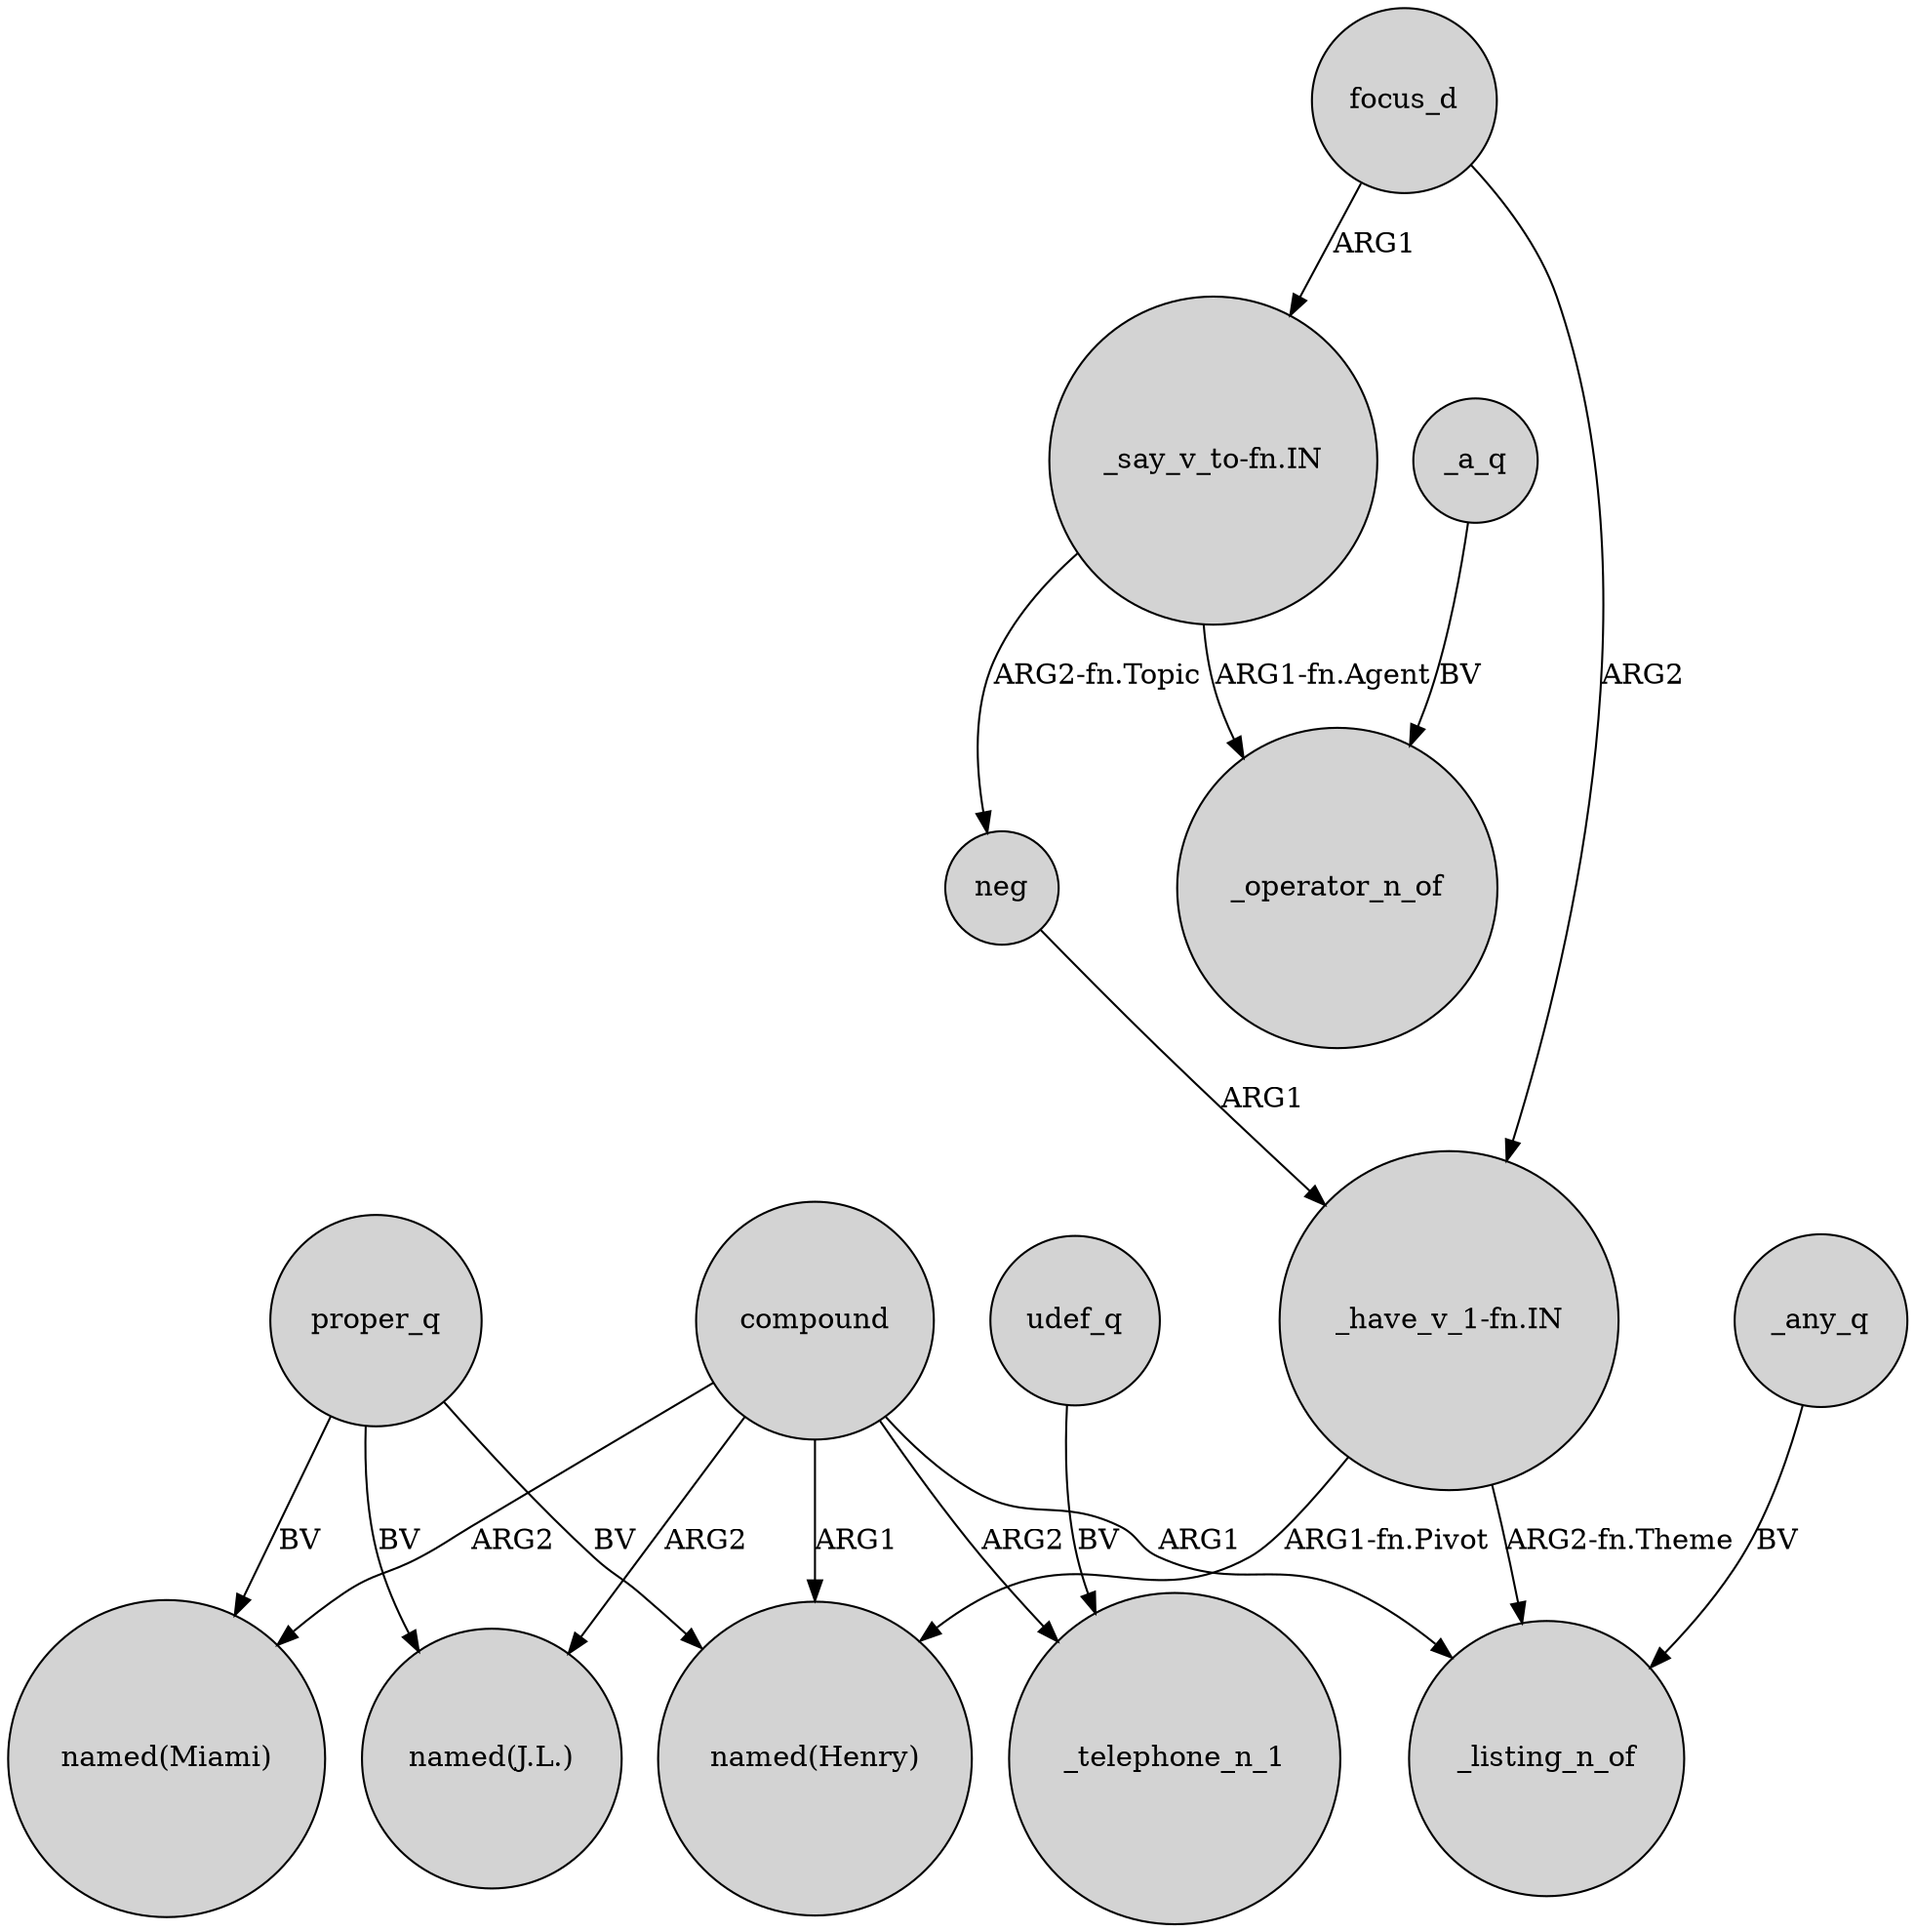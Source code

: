 digraph {
	node [shape=circle style=filled]
	compound -> "named(Miami)" [label=ARG2]
	proper_q -> "named(J.L.)" [label=BV]
	udef_q -> _telephone_n_1 [label=BV]
	compound -> "named(J.L.)" [label=ARG2]
	_a_q -> _operator_n_of [label=BV]
	"_say_v_to-fn.IN" -> neg [label="ARG2-fn.Topic"]
	"_say_v_to-fn.IN" -> _operator_n_of [label="ARG1-fn.Agent"]
	_any_q -> _listing_n_of [label=BV]
	"_have_v_1-fn.IN" -> _listing_n_of [label="ARG2-fn.Theme"]
	compound -> _telephone_n_1 [label=ARG2]
	proper_q -> "named(Henry)" [label=BV]
	compound -> _listing_n_of [label=ARG1]
	proper_q -> "named(Miami)" [label=BV]
	neg -> "_have_v_1-fn.IN" [label=ARG1]
	compound -> "named(Henry)" [label=ARG1]
	"_have_v_1-fn.IN" -> "named(Henry)" [label="ARG1-fn.Pivot"]
	focus_d -> "_have_v_1-fn.IN" [label=ARG2]
	focus_d -> "_say_v_to-fn.IN" [label=ARG1]
}

